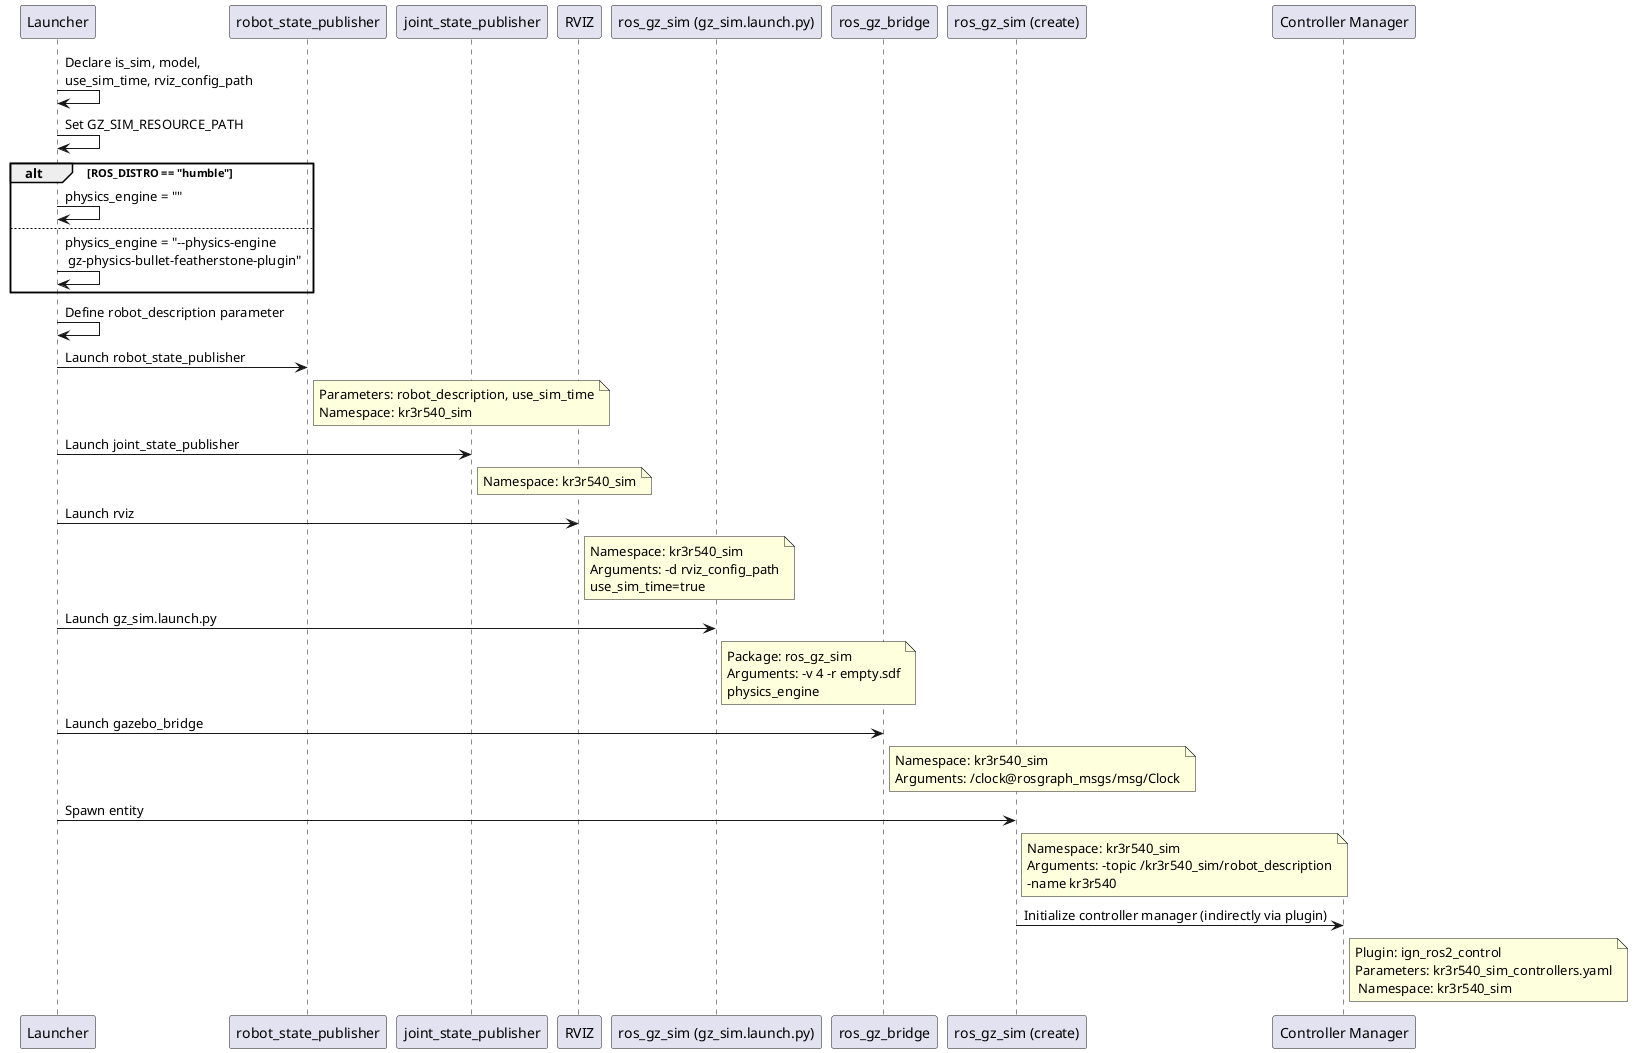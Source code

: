@startuml "launch_sequence_diagram_with_controller_manager_dependency"

participant Launcher
participant "robot_state_publisher" as RSP
participant "joint_state_publisher" as JSP
participant RVIZ
participant "ros_gz_sim (gz_sim.launch.py)" as SIM
participant "ros_gz_bridge" as BRIDGE
participant "ros_gz_sim (create)" as ENTITY
participant "Controller Manager" as CM

Launcher -> Launcher: Declare is_sim, model,\nuse_sim_time, rviz_config_path
Launcher -> Launcher: Set GZ_SIM_RESOURCE_PATH
alt ROS_DISTRO == "humble"
    Launcher -> Launcher: physics_engine = ""
else
    Launcher -> Launcher: physics_engine = "--physics-engine\n gz-physics-bullet-featherstone-plugin"
end

Launcher -> Launcher: Define robot_description parameter

Launcher -> RSP: Launch robot_state_publisher
note right of RSP: Parameters: robot_description, use_sim_time\nNamespace: kr3r540_sim

Launcher -> JSP: Launch joint_state_publisher
note right of JSP: Namespace: kr3r540_sim

Launcher -> RVIZ: Launch rviz
note right of RVIZ: Namespace: kr3r540_sim\nArguments: -d rviz_config_path\nuse_sim_time=true

Launcher -> SIM: Launch gz_sim.launch.py
note right of SIM: Package: ros_gz_sim\nArguments: -v 4 -r empty.sdf\nphysics_engine

Launcher -> BRIDGE: Launch gazebo_bridge
note right of BRIDGE: Namespace: kr3r540_sim\nArguments: /clock@rosgraph_msgs/msg/Clock

Launcher -> ENTITY: Spawn entity
note right of ENTITY: Namespace: kr3r540_sim\nArguments: -topic /kr3r540_sim/robot_description\n-name kr3r540

ENTITY -> CM: Initialize controller manager (indirectly via plugin)
note right of CM: Plugin: ign_ros2_control\nParameters: kr3r540_sim_controllers.yaml\n Namespace: kr3r540_sim

@enduml
